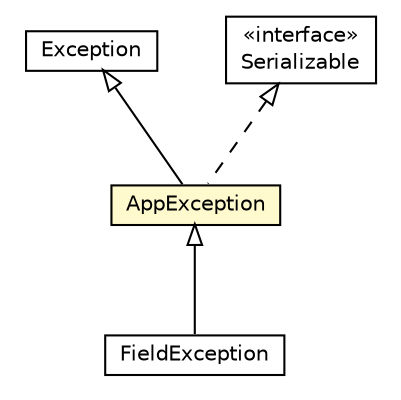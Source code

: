 #!/usr/local/bin/dot
#
# Class diagram 
# Generated by UMLGraph version 5.1 (http://www.umlgraph.org/)
#

digraph G {
	edge [fontname="Helvetica",fontsize=10,labelfontname="Helvetica",labelfontsize=10];
	node [fontname="Helvetica",fontsize=10,shape=plaintext];
	nodesep=0.25;
	ranksep=0.5;
	// cn.edu.uestc.acmicpc.util.exception.AppException
	c20999 [label=<<table title="cn.edu.uestc.acmicpc.util.exception.AppException" border="0" cellborder="1" cellspacing="0" cellpadding="2" port="p" bgcolor="lemonChiffon" href="./AppException.html">
		<tr><td><table border="0" cellspacing="0" cellpadding="1">
<tr><td align="center" balign="center"> AppException </td></tr>
		</table></td></tr>
		</table>>, fontname="Helvetica", fontcolor="black", fontsize=10.0];
	// cn.edu.uestc.acmicpc.util.exception.FieldException
	c21000 [label=<<table title="cn.edu.uestc.acmicpc.util.exception.FieldException" border="0" cellborder="1" cellspacing="0" cellpadding="2" port="p" href="./FieldException.html">
		<tr><td><table border="0" cellspacing="0" cellpadding="1">
<tr><td align="center" balign="center"> FieldException </td></tr>
		</table></td></tr>
		</table>>, fontname="Helvetica", fontcolor="black", fontsize=10.0];
	//cn.edu.uestc.acmicpc.util.exception.AppException extends java.lang.Exception
	c21010:p -> c20999:p [dir=back,arrowtail=empty];
	//cn.edu.uestc.acmicpc.util.exception.AppException implements java.io.Serializable
	c21011:p -> c20999:p [dir=back,arrowtail=empty,style=dashed];
	//cn.edu.uestc.acmicpc.util.exception.FieldException extends cn.edu.uestc.acmicpc.util.exception.AppException
	c20999:p -> c21000:p [dir=back,arrowtail=empty];
	// java.io.Serializable
	c21011 [label=<<table title="java.io.Serializable" border="0" cellborder="1" cellspacing="0" cellpadding="2" port="p" href="http://java.sun.com/j2se/1.4.2/docs/api/java/io/Serializable.html">
		<tr><td><table border="0" cellspacing="0" cellpadding="1">
<tr><td align="center" balign="center"> &#171;interface&#187; </td></tr>
<tr><td align="center" balign="center"> Serializable </td></tr>
		</table></td></tr>
		</table>>, fontname="Helvetica", fontcolor="black", fontsize=10.0];
	// java.lang.Exception
	c21010 [label=<<table title="java.lang.Exception" border="0" cellborder="1" cellspacing="0" cellpadding="2" port="p" href="http://java.sun.com/j2se/1.4.2/docs/api/java/lang/Exception.html">
		<tr><td><table border="0" cellspacing="0" cellpadding="1">
<tr><td align="center" balign="center"> Exception </td></tr>
		</table></td></tr>
		</table>>, fontname="Helvetica", fontcolor="black", fontsize=10.0];
}


